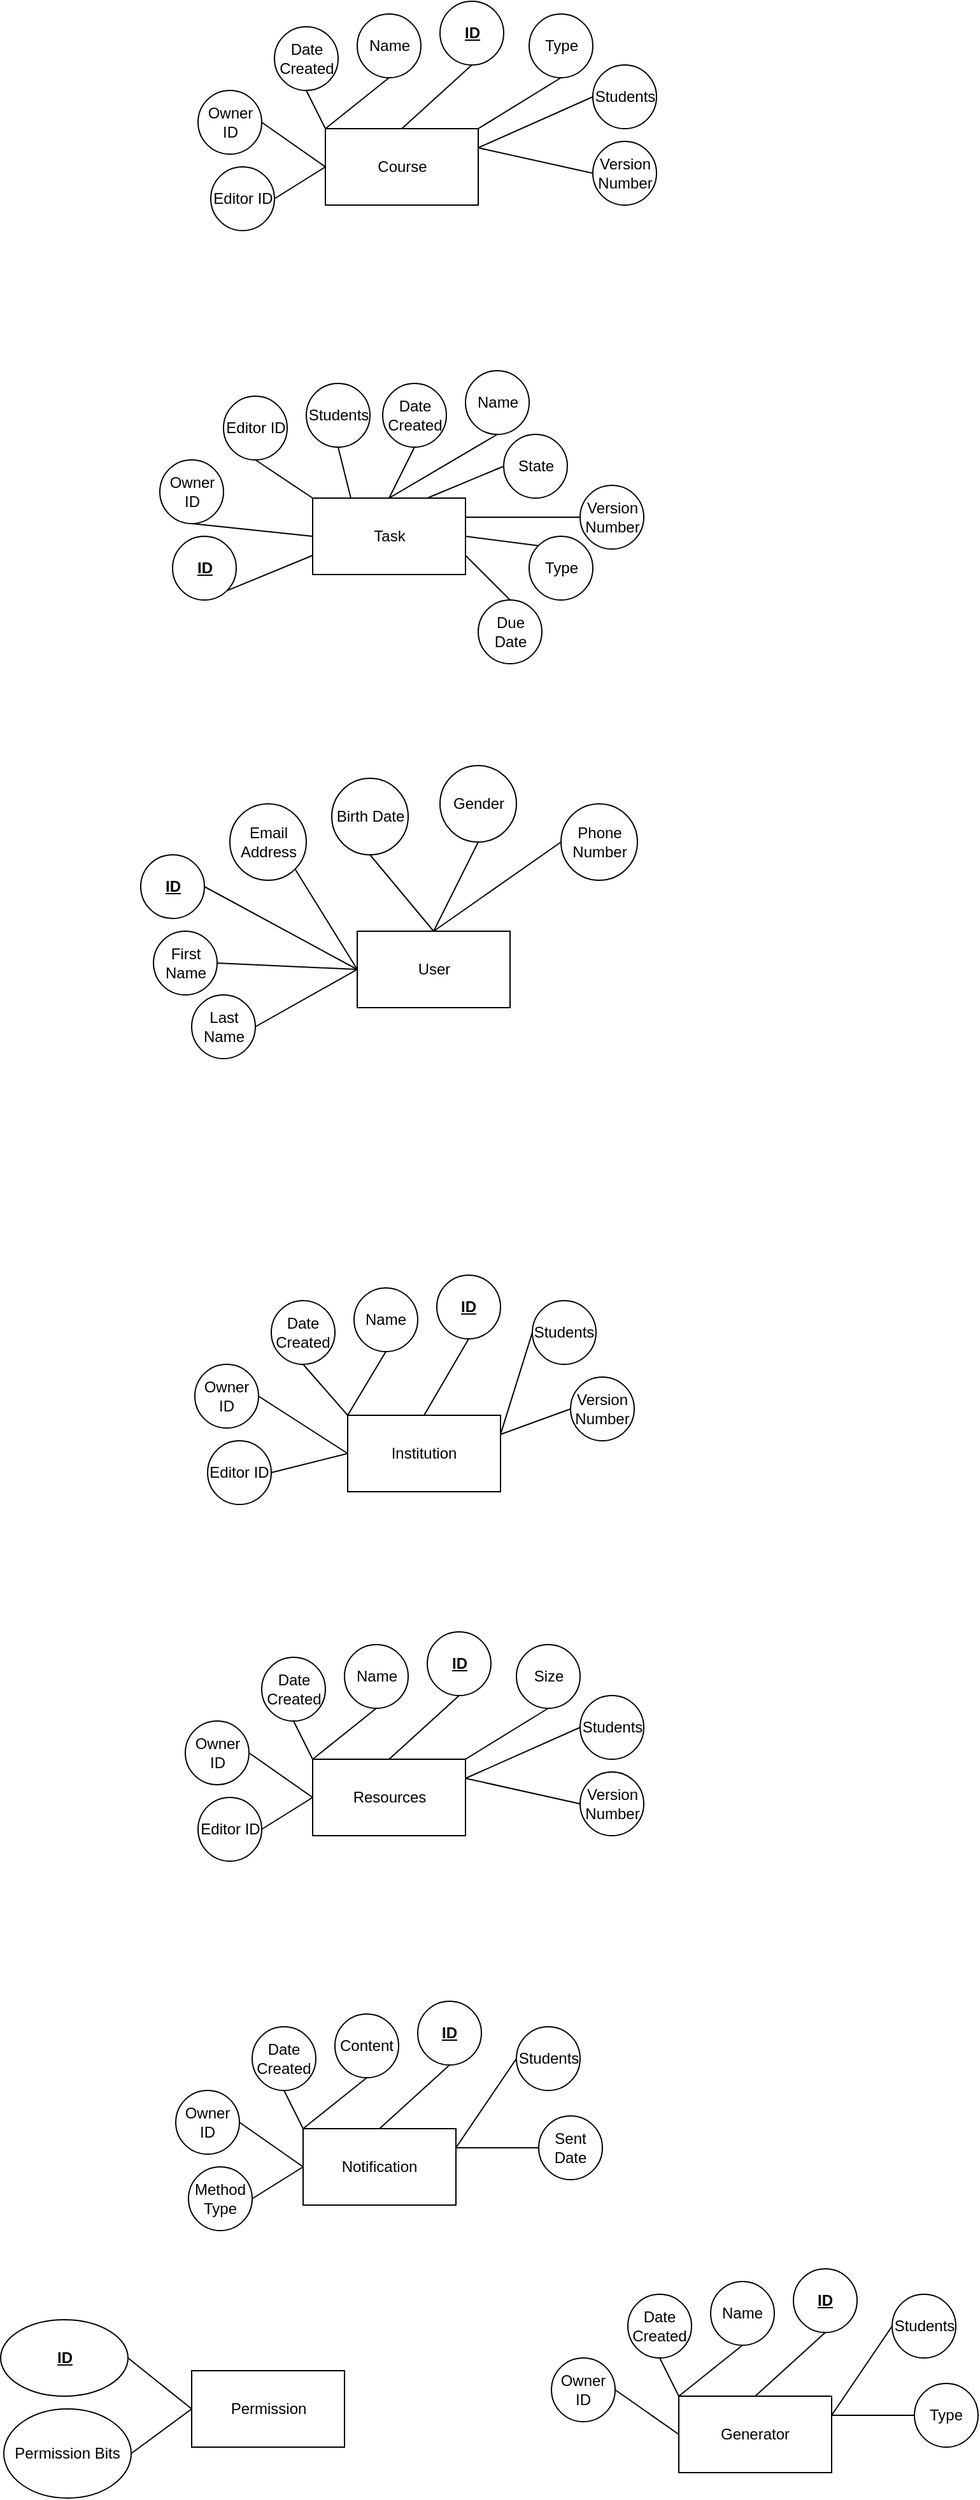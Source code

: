 <mxfile version="21.2.1" type="github">
  <diagram id="R2lEEEUBdFMjLlhIrx00" name="Page-1">
    <mxGraphModel dx="954" dy="1748" grid="1" gridSize="10" guides="1" tooltips="1" connect="1" arrows="1" fold="1" page="1" pageScale="1" pageWidth="850" pageHeight="1100" math="0" shadow="0" extFonts="Permanent Marker^https://fonts.googleapis.com/css?family=Permanent+Marker">
      <root>
        <mxCell id="0" />
        <mxCell id="1" parent="0" />
        <mxCell id="CtZSEA7i2D5SScJN1McE-1" value="User" style="rounded=0;whiteSpace=wrap;html=1;" parent="1" vertex="1">
          <mxGeometry x="327.5" y="-160" width="120" height="60" as="geometry" />
        </mxCell>
        <mxCell id="CtZSEA7i2D5SScJN1McE-2" value="Course" style="rounded=0;whiteSpace=wrap;html=1;" parent="1" vertex="1">
          <mxGeometry x="302.5" y="-790" width="120" height="60" as="geometry" />
        </mxCell>
        <mxCell id="CtZSEA7i2D5SScJN1McE-3" value="Task" style="rounded=0;whiteSpace=wrap;html=1;" parent="1" vertex="1">
          <mxGeometry x="292.5" y="-500" width="120" height="60" as="geometry" />
        </mxCell>
        <mxCell id="uw39ci3O_gwY2ypVidcm-2" value="&lt;b&gt;&lt;u&gt;ID&lt;/u&gt;&lt;/b&gt;" style="ellipse;whiteSpace=wrap;html=1;" parent="1" vertex="1">
          <mxGeometry x="157.5" y="-220" width="50" height="50" as="geometry" />
        </mxCell>
        <mxCell id="uw39ci3O_gwY2ypVidcm-3" value="First Name" style="ellipse;whiteSpace=wrap;html=1;" parent="1" vertex="1">
          <mxGeometry x="167.5" y="-160" width="50" height="50" as="geometry" />
        </mxCell>
        <mxCell id="uw39ci3O_gwY2ypVidcm-4" value="Last Name" style="ellipse;whiteSpace=wrap;html=1;" parent="1" vertex="1">
          <mxGeometry x="197.5" y="-110" width="50" height="50" as="geometry" />
        </mxCell>
        <mxCell id="uw39ci3O_gwY2ypVidcm-5" value="Email Address" style="ellipse;whiteSpace=wrap;html=1;" parent="1" vertex="1">
          <mxGeometry x="227.5" y="-260" width="60" height="60" as="geometry" />
        </mxCell>
        <mxCell id="uw39ci3O_gwY2ypVidcm-6" value="Phone Number" style="ellipse;whiteSpace=wrap;html=1;" parent="1" vertex="1">
          <mxGeometry x="487.5" y="-260" width="60" height="60" as="geometry" />
        </mxCell>
        <mxCell id="uw39ci3O_gwY2ypVidcm-7" value="Birth Date" style="ellipse;whiteSpace=wrap;html=1;" parent="1" vertex="1">
          <mxGeometry x="307.5" y="-280" width="60" height="60" as="geometry" />
        </mxCell>
        <mxCell id="uw39ci3O_gwY2ypVidcm-8" value="Gender" style="ellipse;whiteSpace=wrap;html=1;" parent="1" vertex="1">
          <mxGeometry x="392.5" y="-290" width="60" height="60" as="geometry" />
        </mxCell>
        <mxCell id="uw39ci3O_gwY2ypVidcm-10" value="" style="endArrow=none;html=1;rounded=0;entryX=0;entryY=0.5;entryDx=0;entryDy=0;exitX=1;exitY=1;exitDx=0;exitDy=0;" parent="1" source="uw39ci3O_gwY2ypVidcm-5" target="CtZSEA7i2D5SScJN1McE-1" edge="1">
          <mxGeometry width="50" height="50" relative="1" as="geometry">
            <mxPoint x="367.5" y="70" as="sourcePoint" />
            <mxPoint x="417.5" y="20" as="targetPoint" />
          </mxGeometry>
        </mxCell>
        <mxCell id="uw39ci3O_gwY2ypVidcm-12" value="" style="endArrow=none;html=1;rounded=0;entryX=0;entryY=0.5;entryDx=0;entryDy=0;exitX=1;exitY=0.5;exitDx=0;exitDy=0;" parent="1" source="uw39ci3O_gwY2ypVidcm-2" target="CtZSEA7i2D5SScJN1McE-1" edge="1">
          <mxGeometry width="50" height="50" relative="1" as="geometry">
            <mxPoint x="247.5" y="-140" as="sourcePoint" />
            <mxPoint x="337.5" y="-120" as="targetPoint" />
          </mxGeometry>
        </mxCell>
        <mxCell id="uw39ci3O_gwY2ypVidcm-13" value="" style="endArrow=none;html=1;rounded=0;exitX=1;exitY=0.5;exitDx=0;exitDy=0;entryX=0;entryY=0.5;entryDx=0;entryDy=0;" parent="1" source="uw39ci3O_gwY2ypVidcm-3" target="CtZSEA7i2D5SScJN1McE-1" edge="1">
          <mxGeometry width="50" height="50" relative="1" as="geometry">
            <mxPoint x="207.5" y="-100" as="sourcePoint" />
            <mxPoint x="307.5" y="-80" as="targetPoint" />
          </mxGeometry>
        </mxCell>
        <mxCell id="uw39ci3O_gwY2ypVidcm-14" value="" style="endArrow=none;html=1;rounded=0;exitX=1;exitY=0.5;exitDx=0;exitDy=0;entryX=0;entryY=0.5;entryDx=0;entryDy=0;" parent="1" source="uw39ci3O_gwY2ypVidcm-4" target="CtZSEA7i2D5SScJN1McE-1" edge="1">
          <mxGeometry width="50" height="50" relative="1" as="geometry">
            <mxPoint x="187.5" y="-145" as="sourcePoint" />
            <mxPoint x="297.5" y="-50" as="targetPoint" />
          </mxGeometry>
        </mxCell>
        <mxCell id="uw39ci3O_gwY2ypVidcm-15" value="" style="endArrow=none;html=1;rounded=0;entryX=0.5;entryY=0;entryDx=0;entryDy=0;exitX=0.5;exitY=1;exitDx=0;exitDy=0;" parent="1" source="uw39ci3O_gwY2ypVidcm-7" target="CtZSEA7i2D5SScJN1McE-1" edge="1">
          <mxGeometry width="50" height="50" relative="1" as="geometry">
            <mxPoint x="332.5" y="-70" as="sourcePoint" />
            <mxPoint x="452.5" y="-5" as="targetPoint" />
          </mxGeometry>
        </mxCell>
        <mxCell id="uw39ci3O_gwY2ypVidcm-16" value="" style="endArrow=none;html=1;rounded=0;entryX=0.5;entryY=0;entryDx=0;entryDy=0;exitX=0.5;exitY=1;exitDx=0;exitDy=0;" parent="1" source="uw39ci3O_gwY2ypVidcm-8" target="CtZSEA7i2D5SScJN1McE-1" edge="1">
          <mxGeometry width="50" height="50" relative="1" as="geometry">
            <mxPoint x="387.5" y="-190" as="sourcePoint" />
            <mxPoint x="397.5" y="-150" as="targetPoint" />
          </mxGeometry>
        </mxCell>
        <mxCell id="uw39ci3O_gwY2ypVidcm-17" value="" style="endArrow=none;html=1;rounded=0;entryX=0.5;entryY=0;entryDx=0;entryDy=0;exitX=0;exitY=0.5;exitDx=0;exitDy=0;" parent="1" source="uw39ci3O_gwY2ypVidcm-6" target="CtZSEA7i2D5SScJN1McE-1" edge="1">
          <mxGeometry width="50" height="50" relative="1" as="geometry">
            <mxPoint x="497.5" y="-175" as="sourcePoint" />
            <mxPoint x="397.5" y="-150" as="targetPoint" />
          </mxGeometry>
        </mxCell>
        <mxCell id="A39vKMBTd1vlr0lXiqjf-1" value="Name" style="ellipse;whiteSpace=wrap;html=1;" parent="1" vertex="1">
          <mxGeometry x="327.5" y="-880" width="50" height="50" as="geometry" />
        </mxCell>
        <mxCell id="A39vKMBTd1vlr0lXiqjf-2" value="Date Created" style="ellipse;whiteSpace=wrap;html=1;" parent="1" vertex="1">
          <mxGeometry x="262.5" y="-870" width="50" height="50" as="geometry" />
        </mxCell>
        <mxCell id="A39vKMBTd1vlr0lXiqjf-3" value="&lt;u&gt;&lt;b&gt;ID&lt;/b&gt;&lt;/u&gt;" style="ellipse;whiteSpace=wrap;html=1;" parent="1" vertex="1">
          <mxGeometry x="392.5" y="-890" width="50" height="50" as="geometry" />
        </mxCell>
        <mxCell id="A39vKMBTd1vlr0lXiqjf-4" value="Version Number" style="ellipse;whiteSpace=wrap;html=1;" parent="1" vertex="1">
          <mxGeometry x="512.5" y="-780" width="50" height="50" as="geometry" />
        </mxCell>
        <mxCell id="A39vKMBTd1vlr0lXiqjf-5" value="Owner ID" style="ellipse;whiteSpace=wrap;html=1;" parent="1" vertex="1">
          <mxGeometry x="202.5" y="-820" width="50" height="50" as="geometry" />
        </mxCell>
        <mxCell id="A39vKMBTd1vlr0lXiqjf-6" value="Editor ID" style="ellipse;whiteSpace=wrap;html=1;" parent="1" vertex="1">
          <mxGeometry x="212.5" y="-760" width="50" height="50" as="geometry" />
        </mxCell>
        <mxCell id="A39vKMBTd1vlr0lXiqjf-7" value="Type" style="ellipse;whiteSpace=wrap;html=1;" parent="1" vertex="1">
          <mxGeometry x="462.5" y="-880" width="50" height="50" as="geometry" />
        </mxCell>
        <mxCell id="A39vKMBTd1vlr0lXiqjf-8" value="Students" style="ellipse;whiteSpace=wrap;html=1;" parent="1" vertex="1">
          <mxGeometry x="512.5" y="-840" width="50" height="50" as="geometry" />
        </mxCell>
        <mxCell id="A39vKMBTd1vlr0lXiqjf-9" value="" style="endArrow=none;html=1;rounded=0;exitX=1;exitY=0.5;exitDx=0;exitDy=0;entryX=0;entryY=0.5;entryDx=0;entryDy=0;" parent="1" source="A39vKMBTd1vlr0lXiqjf-5" target="CtZSEA7i2D5SScJN1McE-2" edge="1">
          <mxGeometry width="50" height="50" relative="1" as="geometry">
            <mxPoint x="52.5" y="-730" as="sourcePoint" />
            <mxPoint x="162.5" y="-725" as="targetPoint" />
          </mxGeometry>
        </mxCell>
        <mxCell id="A39vKMBTd1vlr0lXiqjf-10" value="" style="endArrow=none;html=1;rounded=0;exitX=0.5;exitY=1;exitDx=0;exitDy=0;entryX=0;entryY=0;entryDx=0;entryDy=0;" parent="1" source="A39vKMBTd1vlr0lXiqjf-2" target="CtZSEA7i2D5SScJN1McE-2" edge="1">
          <mxGeometry width="50" height="50" relative="1" as="geometry">
            <mxPoint x="-87.5" y="-905" as="sourcePoint" />
            <mxPoint x="-7.5" y="-950" as="targetPoint" />
          </mxGeometry>
        </mxCell>
        <mxCell id="A39vKMBTd1vlr0lXiqjf-11" value="" style="endArrow=none;html=1;rounded=0;exitX=0.5;exitY=1;exitDx=0;exitDy=0;entryX=0;entryY=0;entryDx=0;entryDy=0;" parent="1" source="A39vKMBTd1vlr0lXiqjf-1" target="CtZSEA7i2D5SScJN1McE-2" edge="1">
          <mxGeometry width="50" height="50" relative="1" as="geometry">
            <mxPoint x="277.5" y="-810" as="sourcePoint" />
            <mxPoint x="312.5" y="-780" as="targetPoint" />
          </mxGeometry>
        </mxCell>
        <mxCell id="A39vKMBTd1vlr0lXiqjf-12" value="" style="endArrow=none;html=1;rounded=0;exitX=0.5;exitY=1;exitDx=0;exitDy=0;entryX=0.5;entryY=0;entryDx=0;entryDy=0;" parent="1" source="A39vKMBTd1vlr0lXiqjf-3" target="CtZSEA7i2D5SScJN1McE-2" edge="1">
          <mxGeometry width="50" height="50" relative="1" as="geometry">
            <mxPoint x="367.5" y="-820" as="sourcePoint" />
            <mxPoint x="312.5" y="-780" as="targetPoint" />
          </mxGeometry>
        </mxCell>
        <mxCell id="A39vKMBTd1vlr0lXiqjf-13" value="" style="endArrow=none;html=1;rounded=0;exitX=0.5;exitY=1;exitDx=0;exitDy=0;entryX=1;entryY=0;entryDx=0;entryDy=0;" parent="1" source="A39vKMBTd1vlr0lXiqjf-7" target="CtZSEA7i2D5SScJN1McE-2" edge="1">
          <mxGeometry width="50" height="50" relative="1" as="geometry">
            <mxPoint x="457.5" y="-820" as="sourcePoint" />
            <mxPoint x="372.5" y="-780" as="targetPoint" />
          </mxGeometry>
        </mxCell>
        <mxCell id="A39vKMBTd1vlr0lXiqjf-14" value="" style="endArrow=none;html=1;rounded=0;exitX=0;exitY=0.5;exitDx=0;exitDy=0;entryX=1;entryY=0.25;entryDx=0;entryDy=0;" parent="1" source="A39vKMBTd1vlr0lXiqjf-8" target="CtZSEA7i2D5SScJN1McE-2" edge="1">
          <mxGeometry width="50" height="50" relative="1" as="geometry">
            <mxPoint x="487.5" y="-820" as="sourcePoint" />
            <mxPoint x="432.5" y="-780" as="targetPoint" />
          </mxGeometry>
        </mxCell>
        <mxCell id="A39vKMBTd1vlr0lXiqjf-15" value="" style="endArrow=none;html=1;rounded=0;exitX=0;exitY=0.5;exitDx=0;exitDy=0;entryX=1;entryY=0.25;entryDx=0;entryDy=0;" parent="1" source="A39vKMBTd1vlr0lXiqjf-4" target="CtZSEA7i2D5SScJN1McE-2" edge="1">
          <mxGeometry width="50" height="50" relative="1" as="geometry">
            <mxPoint x="522.5" y="-805" as="sourcePoint" />
            <mxPoint x="432.5" y="-765" as="targetPoint" />
          </mxGeometry>
        </mxCell>
        <mxCell id="A39vKMBTd1vlr0lXiqjf-16" value="" style="endArrow=none;html=1;rounded=0;exitX=0;exitY=0.5;exitDx=0;exitDy=0;entryX=1;entryY=0.5;entryDx=0;entryDy=0;" parent="1" source="CtZSEA7i2D5SScJN1McE-2" target="A39vKMBTd1vlr0lXiqjf-6" edge="1">
          <mxGeometry width="50" height="50" relative="1" as="geometry">
            <mxPoint x="522.5" y="-745" as="sourcePoint" />
            <mxPoint x="432.5" y="-765" as="targetPoint" />
          </mxGeometry>
        </mxCell>
        <mxCell id="Amn-k6kEI2SlUnUKtU05-3" value="&lt;b&gt;&lt;u&gt;ID&lt;/u&gt;&lt;/b&gt;" style="ellipse;whiteSpace=wrap;html=1;" parent="1" vertex="1">
          <mxGeometry x="182.5" y="-470" width="50" height="50" as="geometry" />
        </mxCell>
        <mxCell id="Amn-k6kEI2SlUnUKtU05-4" value="Owner ID" style="ellipse;whiteSpace=wrap;html=1;" parent="1" vertex="1">
          <mxGeometry x="172.5" y="-530" width="50" height="50" as="geometry" />
        </mxCell>
        <mxCell id="Amn-k6kEI2SlUnUKtU05-5" value="Editor ID" style="ellipse;whiteSpace=wrap;html=1;" parent="1" vertex="1">
          <mxGeometry x="222.5" y="-580" width="50" height="50" as="geometry" />
        </mxCell>
        <mxCell id="Amn-k6kEI2SlUnUKtU05-6" value="" style="endArrow=none;html=1;rounded=0;exitX=0.5;exitY=1;exitDx=0;exitDy=0;entryX=0;entryY=0.5;entryDx=0;entryDy=0;" parent="1" source="Amn-k6kEI2SlUnUKtU05-4" target="CtZSEA7i2D5SScJN1McE-3" edge="1">
          <mxGeometry width="50" height="50" relative="1" as="geometry">
            <mxPoint x="102.5" y="-610" as="sourcePoint" />
            <mxPoint x="212.5" y="-605" as="targetPoint" />
          </mxGeometry>
        </mxCell>
        <mxCell id="Amn-k6kEI2SlUnUKtU05-7" value="" style="endArrow=none;html=1;rounded=0;exitX=1;exitY=1;exitDx=0;exitDy=0;entryX=0;entryY=0.75;entryDx=0;entryDy=0;" parent="1" source="Amn-k6kEI2SlUnUKtU05-3" target="CtZSEA7i2D5SScJN1McE-3" edge="1">
          <mxGeometry width="50" height="50" relative="1" as="geometry">
            <mxPoint x="277.5" y="-540" as="sourcePoint" />
            <mxPoint x="302.5" y="-490" as="targetPoint" />
          </mxGeometry>
        </mxCell>
        <mxCell id="Amn-k6kEI2SlUnUKtU05-8" value="" style="endArrow=none;html=1;rounded=0;exitX=0.5;exitY=1;exitDx=0;exitDy=0;entryX=0;entryY=0;entryDx=0;entryDy=0;" parent="1" source="Amn-k6kEI2SlUnUKtU05-5" target="CtZSEA7i2D5SScJN1McE-3" edge="1">
          <mxGeometry width="50" height="50" relative="1" as="geometry">
            <mxPoint x="277.5" y="-540" as="sourcePoint" />
            <mxPoint x="302.5" y="-490" as="targetPoint" />
          </mxGeometry>
        </mxCell>
        <mxCell id="Amn-k6kEI2SlUnUKtU05-9" value="Students" style="ellipse;whiteSpace=wrap;html=1;" parent="1" vertex="1">
          <mxGeometry x="287.5" y="-590" width="50" height="50" as="geometry" />
        </mxCell>
        <mxCell id="Amn-k6kEI2SlUnUKtU05-10" value="Name" style="ellipse;whiteSpace=wrap;html=1;" parent="1" vertex="1">
          <mxGeometry x="412.5" y="-600" width="50" height="50" as="geometry" />
        </mxCell>
        <mxCell id="Amn-k6kEI2SlUnUKtU05-11" value="Date Created" style="ellipse;whiteSpace=wrap;html=1;" parent="1" vertex="1">
          <mxGeometry x="347.5" y="-590" width="50" height="50" as="geometry" />
        </mxCell>
        <mxCell id="Amn-k6kEI2SlUnUKtU05-12" value="Type" style="ellipse;whiteSpace=wrap;html=1;" parent="1" vertex="1">
          <mxGeometry x="462.5" y="-470" width="50" height="50" as="geometry" />
        </mxCell>
        <mxCell id="Amn-k6kEI2SlUnUKtU05-13" value="Version Number" style="ellipse;whiteSpace=wrap;html=1;" parent="1" vertex="1">
          <mxGeometry x="502.5" y="-510" width="50" height="50" as="geometry" />
        </mxCell>
        <mxCell id="Amn-k6kEI2SlUnUKtU05-14" value="Due Date" style="ellipse;whiteSpace=wrap;html=1;" parent="1" vertex="1">
          <mxGeometry x="422.5" y="-420" width="50" height="50" as="geometry" />
        </mxCell>
        <mxCell id="Amn-k6kEI2SlUnUKtU05-15" value="State" style="ellipse;whiteSpace=wrap;html=1;" parent="1" vertex="1">
          <mxGeometry x="442.5" y="-550" width="50" height="50" as="geometry" />
        </mxCell>
        <mxCell id="Amn-k6kEI2SlUnUKtU05-16" value="" style="endArrow=none;html=1;rounded=0;exitX=0.5;exitY=1;exitDx=0;exitDy=0;entryX=0.25;entryY=0;entryDx=0;entryDy=0;" parent="1" source="Amn-k6kEI2SlUnUKtU05-9" target="CtZSEA7i2D5SScJN1McE-3" edge="1">
          <mxGeometry width="50" height="50" relative="1" as="geometry">
            <mxPoint x="247.5" y="-530" as="sourcePoint" />
            <mxPoint x="302.5" y="-490" as="targetPoint" />
          </mxGeometry>
        </mxCell>
        <mxCell id="Amn-k6kEI2SlUnUKtU05-17" value="" style="endArrow=none;html=1;rounded=0;exitX=0.5;exitY=1;exitDx=0;exitDy=0;entryX=0.5;entryY=0;entryDx=0;entryDy=0;" parent="1" source="Amn-k6kEI2SlUnUKtU05-11" target="CtZSEA7i2D5SScJN1McE-3" edge="1">
          <mxGeometry width="50" height="50" relative="1" as="geometry">
            <mxPoint x="327.5" y="-550" as="sourcePoint" />
            <mxPoint x="332.5" y="-490" as="targetPoint" />
          </mxGeometry>
        </mxCell>
        <mxCell id="Amn-k6kEI2SlUnUKtU05-18" value="" style="endArrow=none;html=1;rounded=0;exitX=0.5;exitY=1;exitDx=0;exitDy=0;entryX=0.5;entryY=0;entryDx=0;entryDy=0;" parent="1" source="Amn-k6kEI2SlUnUKtU05-10" target="CtZSEA7i2D5SScJN1McE-3" edge="1">
          <mxGeometry width="50" height="50" relative="1" as="geometry">
            <mxPoint x="382.5" y="-530" as="sourcePoint" />
            <mxPoint x="362.5" y="-490" as="targetPoint" />
          </mxGeometry>
        </mxCell>
        <mxCell id="Amn-k6kEI2SlUnUKtU05-19" value="" style="endArrow=none;html=1;rounded=0;exitX=0;exitY=0.5;exitDx=0;exitDy=0;entryX=0.75;entryY=0;entryDx=0;entryDy=0;" parent="1" source="Amn-k6kEI2SlUnUKtU05-15" target="CtZSEA7i2D5SScJN1McE-3" edge="1">
          <mxGeometry width="50" height="50" relative="1" as="geometry">
            <mxPoint x="447.5" y="-530" as="sourcePoint" />
            <mxPoint x="362.5" y="-490" as="targetPoint" />
          </mxGeometry>
        </mxCell>
        <mxCell id="Amn-k6kEI2SlUnUKtU05-20" value="" style="endArrow=none;html=1;rounded=0;exitX=0;exitY=0.5;exitDx=0;exitDy=0;entryX=1;entryY=0.25;entryDx=0;entryDy=0;" parent="1" source="Amn-k6kEI2SlUnUKtU05-13" target="CtZSEA7i2D5SScJN1McE-3" edge="1">
          <mxGeometry width="50" height="50" relative="1" as="geometry">
            <mxPoint x="482.5" y="-525" as="sourcePoint" />
            <mxPoint x="392.5" y="-490" as="targetPoint" />
          </mxGeometry>
        </mxCell>
        <mxCell id="Amn-k6kEI2SlUnUKtU05-21" value="" style="endArrow=none;html=1;rounded=0;exitX=0;exitY=0;exitDx=0;exitDy=0;entryX=1;entryY=0.5;entryDx=0;entryDy=0;" parent="1" source="Amn-k6kEI2SlUnUKtU05-12" target="CtZSEA7i2D5SScJN1McE-3" edge="1">
          <mxGeometry width="50" height="50" relative="1" as="geometry">
            <mxPoint x="512.5" y="-465" as="sourcePoint" />
            <mxPoint x="422.5" y="-475" as="targetPoint" />
          </mxGeometry>
        </mxCell>
        <mxCell id="Amn-k6kEI2SlUnUKtU05-22" value="" style="endArrow=none;html=1;rounded=0;exitX=0.5;exitY=0;exitDx=0;exitDy=0;entryX=1;entryY=0.75;entryDx=0;entryDy=0;" parent="1" source="Amn-k6kEI2SlUnUKtU05-14" target="CtZSEA7i2D5SScJN1McE-3" edge="1">
          <mxGeometry width="50" height="50" relative="1" as="geometry">
            <mxPoint x="459.5" y="-443" as="sourcePoint" />
            <mxPoint x="422.5" y="-460" as="targetPoint" />
          </mxGeometry>
        </mxCell>
        <mxCell id="Amn-k6kEI2SlUnUKtU05-25" value="Institution" style="rounded=0;whiteSpace=wrap;html=1;" parent="1" vertex="1">
          <mxGeometry x="320" y="220" width="120" height="60" as="geometry" />
        </mxCell>
        <mxCell id="Amn-k6kEI2SlUnUKtU05-26" value="Name" style="ellipse;whiteSpace=wrap;html=1;" parent="1" vertex="1">
          <mxGeometry x="325" y="120" width="50" height="50" as="geometry" />
        </mxCell>
        <mxCell id="Amn-k6kEI2SlUnUKtU05-27" value="Date Created" style="ellipse;whiteSpace=wrap;html=1;" parent="1" vertex="1">
          <mxGeometry x="260" y="130" width="50" height="50" as="geometry" />
        </mxCell>
        <mxCell id="Amn-k6kEI2SlUnUKtU05-28" value="&lt;u&gt;&lt;b&gt;ID&lt;/b&gt;&lt;/u&gt;" style="ellipse;whiteSpace=wrap;html=1;" parent="1" vertex="1">
          <mxGeometry x="390" y="110" width="50" height="50" as="geometry" />
        </mxCell>
        <mxCell id="Amn-k6kEI2SlUnUKtU05-29" value="Version Number" style="ellipse;whiteSpace=wrap;html=1;" parent="1" vertex="1">
          <mxGeometry x="495" y="190" width="50" height="50" as="geometry" />
        </mxCell>
        <mxCell id="Amn-k6kEI2SlUnUKtU05-30" value="Owner ID" style="ellipse;whiteSpace=wrap;html=1;" parent="1" vertex="1">
          <mxGeometry x="200" y="180" width="50" height="50" as="geometry" />
        </mxCell>
        <mxCell id="Amn-k6kEI2SlUnUKtU05-31" value="Editor ID" style="ellipse;whiteSpace=wrap;html=1;" parent="1" vertex="1">
          <mxGeometry x="210" y="240" width="50" height="50" as="geometry" />
        </mxCell>
        <mxCell id="Amn-k6kEI2SlUnUKtU05-33" value="Students" style="ellipse;whiteSpace=wrap;html=1;" parent="1" vertex="1">
          <mxGeometry x="465" y="130" width="50" height="50" as="geometry" />
        </mxCell>
        <mxCell id="Amn-k6kEI2SlUnUKtU05-34" value="" style="endArrow=none;html=1;rounded=0;exitX=1;exitY=0.5;exitDx=0;exitDy=0;entryX=0;entryY=0.5;entryDx=0;entryDy=0;" parent="1" source="Amn-k6kEI2SlUnUKtU05-30" target="Amn-k6kEI2SlUnUKtU05-25" edge="1">
          <mxGeometry width="50" height="50" relative="1" as="geometry">
            <mxPoint x="50" y="270" as="sourcePoint" />
            <mxPoint x="160" y="275" as="targetPoint" />
          </mxGeometry>
        </mxCell>
        <mxCell id="Amn-k6kEI2SlUnUKtU05-35" value="" style="endArrow=none;html=1;rounded=0;exitX=0.5;exitY=1;exitDx=0;exitDy=0;entryX=0;entryY=0;entryDx=0;entryDy=0;" parent="1" source="Amn-k6kEI2SlUnUKtU05-27" target="Amn-k6kEI2SlUnUKtU05-25" edge="1">
          <mxGeometry width="50" height="50" relative="1" as="geometry">
            <mxPoint x="-90" y="95" as="sourcePoint" />
            <mxPoint x="-10" y="50" as="targetPoint" />
          </mxGeometry>
        </mxCell>
        <mxCell id="Amn-k6kEI2SlUnUKtU05-36" value="" style="endArrow=none;html=1;rounded=0;exitX=0.5;exitY=1;exitDx=0;exitDy=0;entryX=0;entryY=0;entryDx=0;entryDy=0;" parent="1" source="Amn-k6kEI2SlUnUKtU05-26" target="Amn-k6kEI2SlUnUKtU05-25" edge="1">
          <mxGeometry width="50" height="50" relative="1" as="geometry">
            <mxPoint x="275" y="190" as="sourcePoint" />
            <mxPoint x="310" y="220" as="targetPoint" />
          </mxGeometry>
        </mxCell>
        <mxCell id="Amn-k6kEI2SlUnUKtU05-37" value="" style="endArrow=none;html=1;rounded=0;exitX=0.5;exitY=1;exitDx=0;exitDy=0;entryX=0.5;entryY=0;entryDx=0;entryDy=0;" parent="1" source="Amn-k6kEI2SlUnUKtU05-28" target="Amn-k6kEI2SlUnUKtU05-25" edge="1">
          <mxGeometry width="50" height="50" relative="1" as="geometry">
            <mxPoint x="365" y="180" as="sourcePoint" />
            <mxPoint x="310" y="220" as="targetPoint" />
          </mxGeometry>
        </mxCell>
        <mxCell id="Amn-k6kEI2SlUnUKtU05-39" value="" style="endArrow=none;html=1;rounded=0;exitX=0;exitY=0.5;exitDx=0;exitDy=0;entryX=1;entryY=0.25;entryDx=0;entryDy=0;" parent="1" source="Amn-k6kEI2SlUnUKtU05-33" target="Amn-k6kEI2SlUnUKtU05-25" edge="1">
          <mxGeometry width="50" height="50" relative="1" as="geometry">
            <mxPoint x="485" y="180" as="sourcePoint" />
            <mxPoint x="430" y="220" as="targetPoint" />
          </mxGeometry>
        </mxCell>
        <mxCell id="Amn-k6kEI2SlUnUKtU05-40" value="" style="endArrow=none;html=1;rounded=0;exitX=0;exitY=0.5;exitDx=0;exitDy=0;entryX=1;entryY=0.25;entryDx=0;entryDy=0;" parent="1" source="Amn-k6kEI2SlUnUKtU05-29" target="Amn-k6kEI2SlUnUKtU05-25" edge="1">
          <mxGeometry width="50" height="50" relative="1" as="geometry">
            <mxPoint x="520" y="195" as="sourcePoint" />
            <mxPoint x="430" y="235" as="targetPoint" />
          </mxGeometry>
        </mxCell>
        <mxCell id="Amn-k6kEI2SlUnUKtU05-41" value="" style="endArrow=none;html=1;rounded=0;exitX=0;exitY=0.5;exitDx=0;exitDy=0;entryX=1;entryY=0.5;entryDx=0;entryDy=0;" parent="1" source="Amn-k6kEI2SlUnUKtU05-25" target="Amn-k6kEI2SlUnUKtU05-31" edge="1">
          <mxGeometry width="50" height="50" relative="1" as="geometry">
            <mxPoint x="520" y="255" as="sourcePoint" />
            <mxPoint x="430" y="235" as="targetPoint" />
          </mxGeometry>
        </mxCell>
        <mxCell id="Amn-k6kEI2SlUnUKtU05-57" value="Resources" style="rounded=0;whiteSpace=wrap;html=1;" parent="1" vertex="1">
          <mxGeometry x="292.5" y="490" width="120" height="60" as="geometry" />
        </mxCell>
        <mxCell id="Amn-k6kEI2SlUnUKtU05-58" value="Name" style="ellipse;whiteSpace=wrap;html=1;" parent="1" vertex="1">
          <mxGeometry x="317.5" y="400" width="50" height="50" as="geometry" />
        </mxCell>
        <mxCell id="Amn-k6kEI2SlUnUKtU05-59" value="Date Created" style="ellipse;whiteSpace=wrap;html=1;" parent="1" vertex="1">
          <mxGeometry x="252.5" y="410" width="50" height="50" as="geometry" />
        </mxCell>
        <mxCell id="Amn-k6kEI2SlUnUKtU05-60" value="&lt;b&gt;&lt;u&gt;ID&lt;/u&gt;&lt;/b&gt;" style="ellipse;whiteSpace=wrap;html=1;" parent="1" vertex="1">
          <mxGeometry x="382.5" y="390" width="50" height="50" as="geometry" />
        </mxCell>
        <mxCell id="Amn-k6kEI2SlUnUKtU05-61" value="Version Number" style="ellipse;whiteSpace=wrap;html=1;" parent="1" vertex="1">
          <mxGeometry x="502.5" y="500" width="50" height="50" as="geometry" />
        </mxCell>
        <mxCell id="Amn-k6kEI2SlUnUKtU05-62" value="Owner ID" style="ellipse;whiteSpace=wrap;html=1;" parent="1" vertex="1">
          <mxGeometry x="192.5" y="460" width="50" height="50" as="geometry" />
        </mxCell>
        <mxCell id="Amn-k6kEI2SlUnUKtU05-63" value="Editor ID" style="ellipse;whiteSpace=wrap;html=1;" parent="1" vertex="1">
          <mxGeometry x="202.5" y="520" width="50" height="50" as="geometry" />
        </mxCell>
        <mxCell id="Amn-k6kEI2SlUnUKtU05-64" value="Size" style="ellipse;whiteSpace=wrap;html=1;" parent="1" vertex="1">
          <mxGeometry x="452.5" y="400" width="50" height="50" as="geometry" />
        </mxCell>
        <mxCell id="Amn-k6kEI2SlUnUKtU05-65" value="Students" style="ellipse;whiteSpace=wrap;html=1;" parent="1" vertex="1">
          <mxGeometry x="502.5" y="440" width="50" height="50" as="geometry" />
        </mxCell>
        <mxCell id="Amn-k6kEI2SlUnUKtU05-66" value="" style="endArrow=none;html=1;rounded=0;exitX=1;exitY=0.5;exitDx=0;exitDy=0;entryX=0;entryY=0.5;entryDx=0;entryDy=0;" parent="1" source="Amn-k6kEI2SlUnUKtU05-62" target="Amn-k6kEI2SlUnUKtU05-57" edge="1">
          <mxGeometry width="50" height="50" relative="1" as="geometry">
            <mxPoint x="42.5" y="550" as="sourcePoint" />
            <mxPoint x="152.5" y="555" as="targetPoint" />
          </mxGeometry>
        </mxCell>
        <mxCell id="Amn-k6kEI2SlUnUKtU05-67" value="" style="endArrow=none;html=1;rounded=0;exitX=0.5;exitY=1;exitDx=0;exitDy=0;entryX=0;entryY=0;entryDx=0;entryDy=0;" parent="1" source="Amn-k6kEI2SlUnUKtU05-59" target="Amn-k6kEI2SlUnUKtU05-57" edge="1">
          <mxGeometry width="50" height="50" relative="1" as="geometry">
            <mxPoint x="-97.5" y="375" as="sourcePoint" />
            <mxPoint x="-17.5" y="330" as="targetPoint" />
          </mxGeometry>
        </mxCell>
        <mxCell id="Amn-k6kEI2SlUnUKtU05-68" value="" style="endArrow=none;html=1;rounded=0;exitX=0.5;exitY=1;exitDx=0;exitDy=0;entryX=0;entryY=0;entryDx=0;entryDy=0;" parent="1" source="Amn-k6kEI2SlUnUKtU05-58" target="Amn-k6kEI2SlUnUKtU05-57" edge="1">
          <mxGeometry width="50" height="50" relative="1" as="geometry">
            <mxPoint x="267.5" y="470" as="sourcePoint" />
            <mxPoint x="302.5" y="500" as="targetPoint" />
          </mxGeometry>
        </mxCell>
        <mxCell id="Amn-k6kEI2SlUnUKtU05-69" value="" style="endArrow=none;html=1;rounded=0;exitX=0.5;exitY=1;exitDx=0;exitDy=0;entryX=0.5;entryY=0;entryDx=0;entryDy=0;" parent="1" source="Amn-k6kEI2SlUnUKtU05-60" target="Amn-k6kEI2SlUnUKtU05-57" edge="1">
          <mxGeometry width="50" height="50" relative="1" as="geometry">
            <mxPoint x="357.5" y="460" as="sourcePoint" />
            <mxPoint x="302.5" y="500" as="targetPoint" />
          </mxGeometry>
        </mxCell>
        <mxCell id="Amn-k6kEI2SlUnUKtU05-70" value="" style="endArrow=none;html=1;rounded=0;exitX=0.5;exitY=1;exitDx=0;exitDy=0;entryX=1;entryY=0;entryDx=0;entryDy=0;" parent="1" source="Amn-k6kEI2SlUnUKtU05-64" target="Amn-k6kEI2SlUnUKtU05-57" edge="1">
          <mxGeometry width="50" height="50" relative="1" as="geometry">
            <mxPoint x="447.5" y="460" as="sourcePoint" />
            <mxPoint x="362.5" y="500" as="targetPoint" />
          </mxGeometry>
        </mxCell>
        <mxCell id="Amn-k6kEI2SlUnUKtU05-71" value="" style="endArrow=none;html=1;rounded=0;exitX=0;exitY=0.5;exitDx=0;exitDy=0;entryX=1;entryY=0.25;entryDx=0;entryDy=0;" parent="1" source="Amn-k6kEI2SlUnUKtU05-65" target="Amn-k6kEI2SlUnUKtU05-57" edge="1">
          <mxGeometry width="50" height="50" relative="1" as="geometry">
            <mxPoint x="477.5" y="460" as="sourcePoint" />
            <mxPoint x="422.5" y="500" as="targetPoint" />
          </mxGeometry>
        </mxCell>
        <mxCell id="Amn-k6kEI2SlUnUKtU05-72" value="" style="endArrow=none;html=1;rounded=0;exitX=0;exitY=0.5;exitDx=0;exitDy=0;entryX=1;entryY=0.25;entryDx=0;entryDy=0;" parent="1" source="Amn-k6kEI2SlUnUKtU05-61" target="Amn-k6kEI2SlUnUKtU05-57" edge="1">
          <mxGeometry width="50" height="50" relative="1" as="geometry">
            <mxPoint x="512.5" y="475" as="sourcePoint" />
            <mxPoint x="422.5" y="515" as="targetPoint" />
          </mxGeometry>
        </mxCell>
        <mxCell id="Amn-k6kEI2SlUnUKtU05-73" value="" style="endArrow=none;html=1;rounded=0;exitX=0;exitY=0.5;exitDx=0;exitDy=0;entryX=1;entryY=0.5;entryDx=0;entryDy=0;" parent="1" source="Amn-k6kEI2SlUnUKtU05-57" target="Amn-k6kEI2SlUnUKtU05-63" edge="1">
          <mxGeometry width="50" height="50" relative="1" as="geometry">
            <mxPoint x="512.5" y="535" as="sourcePoint" />
            <mxPoint x="422.5" y="515" as="targetPoint" />
          </mxGeometry>
        </mxCell>
        <mxCell id="Amn-k6kEI2SlUnUKtU05-75" value="Notification" style="rounded=0;whiteSpace=wrap;html=1;" parent="1" vertex="1">
          <mxGeometry x="285" y="780" width="120" height="60" as="geometry" />
        </mxCell>
        <mxCell id="Amn-k6kEI2SlUnUKtU05-76" value="Content" style="ellipse;whiteSpace=wrap;html=1;" parent="1" vertex="1">
          <mxGeometry x="310" y="690" width="50" height="50" as="geometry" />
        </mxCell>
        <mxCell id="Amn-k6kEI2SlUnUKtU05-77" value="Date Created" style="ellipse;whiteSpace=wrap;html=1;" parent="1" vertex="1">
          <mxGeometry x="245" y="700" width="50" height="50" as="geometry" />
        </mxCell>
        <mxCell id="Amn-k6kEI2SlUnUKtU05-78" value="&lt;b&gt;&lt;u&gt;ID&lt;/u&gt;&lt;/b&gt;" style="ellipse;whiteSpace=wrap;html=1;" parent="1" vertex="1">
          <mxGeometry x="375" y="680" width="50" height="50" as="geometry" />
        </mxCell>
        <mxCell id="Amn-k6kEI2SlUnUKtU05-79" value="Sent Date" style="ellipse;whiteSpace=wrap;html=1;" parent="1" vertex="1">
          <mxGeometry x="470" y="770" width="50" height="50" as="geometry" />
        </mxCell>
        <mxCell id="Amn-k6kEI2SlUnUKtU05-80" value="Owner ID" style="ellipse;whiteSpace=wrap;html=1;" parent="1" vertex="1">
          <mxGeometry x="185" y="750" width="50" height="50" as="geometry" />
        </mxCell>
        <mxCell id="Amn-k6kEI2SlUnUKtU05-81" value="Method Type" style="ellipse;whiteSpace=wrap;html=1;" parent="1" vertex="1">
          <mxGeometry x="195" y="810" width="50" height="50" as="geometry" />
        </mxCell>
        <mxCell id="Amn-k6kEI2SlUnUKtU05-83" value="Students" style="ellipse;whiteSpace=wrap;html=1;" parent="1" vertex="1">
          <mxGeometry x="452.5" y="700" width="50" height="50" as="geometry" />
        </mxCell>
        <mxCell id="Amn-k6kEI2SlUnUKtU05-84" value="" style="endArrow=none;html=1;rounded=0;exitX=1;exitY=0.5;exitDx=0;exitDy=0;entryX=0;entryY=0.5;entryDx=0;entryDy=0;" parent="1" source="Amn-k6kEI2SlUnUKtU05-80" target="Amn-k6kEI2SlUnUKtU05-75" edge="1">
          <mxGeometry width="50" height="50" relative="1" as="geometry">
            <mxPoint x="35" y="840" as="sourcePoint" />
            <mxPoint x="145" y="845" as="targetPoint" />
          </mxGeometry>
        </mxCell>
        <mxCell id="Amn-k6kEI2SlUnUKtU05-85" value="" style="endArrow=none;html=1;rounded=0;exitX=0.5;exitY=1;exitDx=0;exitDy=0;entryX=0;entryY=0;entryDx=0;entryDy=0;" parent="1" source="Amn-k6kEI2SlUnUKtU05-77" target="Amn-k6kEI2SlUnUKtU05-75" edge="1">
          <mxGeometry width="50" height="50" relative="1" as="geometry">
            <mxPoint x="-105" y="665" as="sourcePoint" />
            <mxPoint x="-25" y="620" as="targetPoint" />
          </mxGeometry>
        </mxCell>
        <mxCell id="Amn-k6kEI2SlUnUKtU05-86" value="" style="endArrow=none;html=1;rounded=0;exitX=0.5;exitY=1;exitDx=0;exitDy=0;entryX=0;entryY=0;entryDx=0;entryDy=0;" parent="1" source="Amn-k6kEI2SlUnUKtU05-76" target="Amn-k6kEI2SlUnUKtU05-75" edge="1">
          <mxGeometry width="50" height="50" relative="1" as="geometry">
            <mxPoint x="260" y="760" as="sourcePoint" />
            <mxPoint x="295" y="790" as="targetPoint" />
          </mxGeometry>
        </mxCell>
        <mxCell id="Amn-k6kEI2SlUnUKtU05-87" value="" style="endArrow=none;html=1;rounded=0;exitX=0.5;exitY=1;exitDx=0;exitDy=0;entryX=0.5;entryY=0;entryDx=0;entryDy=0;" parent="1" source="Amn-k6kEI2SlUnUKtU05-78" target="Amn-k6kEI2SlUnUKtU05-75" edge="1">
          <mxGeometry width="50" height="50" relative="1" as="geometry">
            <mxPoint x="350" y="750" as="sourcePoint" />
            <mxPoint x="295" y="790" as="targetPoint" />
          </mxGeometry>
        </mxCell>
        <mxCell id="Amn-k6kEI2SlUnUKtU05-89" value="" style="endArrow=none;html=1;rounded=0;exitX=0;exitY=0.5;exitDx=0;exitDy=0;entryX=1;entryY=0.25;entryDx=0;entryDy=0;" parent="1" source="Amn-k6kEI2SlUnUKtU05-83" target="Amn-k6kEI2SlUnUKtU05-75" edge="1">
          <mxGeometry width="50" height="50" relative="1" as="geometry">
            <mxPoint x="470" y="750" as="sourcePoint" />
            <mxPoint x="415" y="790" as="targetPoint" />
          </mxGeometry>
        </mxCell>
        <mxCell id="Amn-k6kEI2SlUnUKtU05-90" value="" style="endArrow=none;html=1;rounded=0;exitX=0;exitY=0.5;exitDx=0;exitDy=0;entryX=1;entryY=0.25;entryDx=0;entryDy=0;" parent="1" source="Amn-k6kEI2SlUnUKtU05-79" target="Amn-k6kEI2SlUnUKtU05-75" edge="1">
          <mxGeometry width="50" height="50" relative="1" as="geometry">
            <mxPoint x="505" y="765" as="sourcePoint" />
            <mxPoint x="415" y="805" as="targetPoint" />
          </mxGeometry>
        </mxCell>
        <mxCell id="Amn-k6kEI2SlUnUKtU05-91" value="" style="endArrow=none;html=1;rounded=0;exitX=0;exitY=0.5;exitDx=0;exitDy=0;entryX=1;entryY=0.5;entryDx=0;entryDy=0;" parent="1" source="Amn-k6kEI2SlUnUKtU05-75" target="Amn-k6kEI2SlUnUKtU05-81" edge="1">
          <mxGeometry width="50" height="50" relative="1" as="geometry">
            <mxPoint x="505" y="825" as="sourcePoint" />
            <mxPoint x="415" y="805" as="targetPoint" />
          </mxGeometry>
        </mxCell>
        <mxCell id="Amn-k6kEI2SlUnUKtU05-107" value="Permission" style="rounded=0;whiteSpace=wrap;html=1;" parent="1" vertex="1">
          <mxGeometry x="197.5" y="970" width="120" height="60" as="geometry" />
        </mxCell>
        <mxCell id="Amn-k6kEI2SlUnUKtU05-108" value="&lt;b&gt;&lt;u&gt;ID&lt;/u&gt;&lt;/b&gt;" style="ellipse;whiteSpace=wrap;html=1;" parent="1" vertex="1">
          <mxGeometry x="47.5" y="930" width="100" height="60" as="geometry" />
        </mxCell>
        <mxCell id="Amn-k6kEI2SlUnUKtU05-109" value="Permission Bits" style="ellipse;whiteSpace=wrap;html=1;" parent="1" vertex="1">
          <mxGeometry x="50" y="1000" width="100" height="70" as="geometry" />
        </mxCell>
        <mxCell id="Amn-k6kEI2SlUnUKtU05-110" value="" style="endArrow=none;html=1;rounded=0;exitX=1;exitY=0.5;exitDx=0;exitDy=0;entryX=0;entryY=0.5;entryDx=0;entryDy=0;" parent="1" source="Amn-k6kEI2SlUnUKtU05-108" target="Amn-k6kEI2SlUnUKtU05-107" edge="1">
          <mxGeometry width="50" height="50" relative="1" as="geometry">
            <mxPoint x="-52.5" y="1030" as="sourcePoint" />
            <mxPoint x="57.5" y="1035" as="targetPoint" />
          </mxGeometry>
        </mxCell>
        <mxCell id="Amn-k6kEI2SlUnUKtU05-111" value="" style="endArrow=none;html=1;rounded=0;exitX=0;exitY=0.5;exitDx=0;exitDy=0;entryX=1;entryY=0.5;entryDx=0;entryDy=0;" parent="1" source="Amn-k6kEI2SlUnUKtU05-107" target="Amn-k6kEI2SlUnUKtU05-109" edge="1">
          <mxGeometry width="50" height="50" relative="1" as="geometry">
            <mxPoint x="417.5" y="1015" as="sourcePoint" />
            <mxPoint x="327.5" y="995" as="targetPoint" />
          </mxGeometry>
        </mxCell>
        <mxCell id="Amn-k6kEI2SlUnUKtU05-117" value="Generator" style="rounded=0;whiteSpace=wrap;html=1;" parent="1" vertex="1">
          <mxGeometry x="580" y="990" width="120" height="60" as="geometry" />
        </mxCell>
        <mxCell id="Amn-k6kEI2SlUnUKtU05-118" value="Name" style="ellipse;whiteSpace=wrap;html=1;" parent="1" vertex="1">
          <mxGeometry x="605" y="900" width="50" height="50" as="geometry" />
        </mxCell>
        <mxCell id="Amn-k6kEI2SlUnUKtU05-119" value="Date Created" style="ellipse;whiteSpace=wrap;html=1;" parent="1" vertex="1">
          <mxGeometry x="540" y="910" width="50" height="50" as="geometry" />
        </mxCell>
        <mxCell id="Amn-k6kEI2SlUnUKtU05-120" value="&lt;b&gt;&lt;u&gt;ID&lt;/u&gt;&lt;/b&gt;" style="ellipse;whiteSpace=wrap;html=1;" parent="1" vertex="1">
          <mxGeometry x="670" y="890" width="50" height="50" as="geometry" />
        </mxCell>
        <mxCell id="Amn-k6kEI2SlUnUKtU05-121" value="Type" style="ellipse;whiteSpace=wrap;html=1;" parent="1" vertex="1">
          <mxGeometry x="765" y="980" width="50" height="50" as="geometry" />
        </mxCell>
        <mxCell id="Amn-k6kEI2SlUnUKtU05-122" value="Owner ID" style="ellipse;whiteSpace=wrap;html=1;" parent="1" vertex="1">
          <mxGeometry x="480" y="960" width="50" height="50" as="geometry" />
        </mxCell>
        <mxCell id="Amn-k6kEI2SlUnUKtU05-124" value="Students" style="ellipse;whiteSpace=wrap;html=1;" parent="1" vertex="1">
          <mxGeometry x="747.5" y="910" width="50" height="50" as="geometry" />
        </mxCell>
        <mxCell id="Amn-k6kEI2SlUnUKtU05-125" value="" style="endArrow=none;html=1;rounded=0;exitX=1;exitY=0.5;exitDx=0;exitDy=0;entryX=0;entryY=0.5;entryDx=0;entryDy=0;" parent="1" source="Amn-k6kEI2SlUnUKtU05-122" target="Amn-k6kEI2SlUnUKtU05-117" edge="1">
          <mxGeometry width="50" height="50" relative="1" as="geometry">
            <mxPoint x="330" y="1050" as="sourcePoint" />
            <mxPoint x="440" y="1055" as="targetPoint" />
          </mxGeometry>
        </mxCell>
        <mxCell id="Amn-k6kEI2SlUnUKtU05-126" value="" style="endArrow=none;html=1;rounded=0;exitX=0.5;exitY=1;exitDx=0;exitDy=0;entryX=0;entryY=0;entryDx=0;entryDy=0;" parent="1" source="Amn-k6kEI2SlUnUKtU05-119" target="Amn-k6kEI2SlUnUKtU05-117" edge="1">
          <mxGeometry width="50" height="50" relative="1" as="geometry">
            <mxPoint x="190" y="875" as="sourcePoint" />
            <mxPoint x="270" y="830" as="targetPoint" />
          </mxGeometry>
        </mxCell>
        <mxCell id="Amn-k6kEI2SlUnUKtU05-127" value="" style="endArrow=none;html=1;rounded=0;exitX=0.5;exitY=1;exitDx=0;exitDy=0;entryX=0;entryY=0;entryDx=0;entryDy=0;" parent="1" source="Amn-k6kEI2SlUnUKtU05-118" target="Amn-k6kEI2SlUnUKtU05-117" edge="1">
          <mxGeometry width="50" height="50" relative="1" as="geometry">
            <mxPoint x="555" y="970" as="sourcePoint" />
            <mxPoint x="590" y="1000" as="targetPoint" />
          </mxGeometry>
        </mxCell>
        <mxCell id="Amn-k6kEI2SlUnUKtU05-128" value="" style="endArrow=none;html=1;rounded=0;exitX=0.5;exitY=1;exitDx=0;exitDy=0;entryX=0.5;entryY=0;entryDx=0;entryDy=0;" parent="1" source="Amn-k6kEI2SlUnUKtU05-120" target="Amn-k6kEI2SlUnUKtU05-117" edge="1">
          <mxGeometry width="50" height="50" relative="1" as="geometry">
            <mxPoint x="645" y="960" as="sourcePoint" />
            <mxPoint x="590" y="1000" as="targetPoint" />
          </mxGeometry>
        </mxCell>
        <mxCell id="Amn-k6kEI2SlUnUKtU05-129" value="" style="endArrow=none;html=1;rounded=0;exitX=0;exitY=0.5;exitDx=0;exitDy=0;entryX=1;entryY=0.25;entryDx=0;entryDy=0;" parent="1" source="Amn-k6kEI2SlUnUKtU05-124" target="Amn-k6kEI2SlUnUKtU05-117" edge="1">
          <mxGeometry width="50" height="50" relative="1" as="geometry">
            <mxPoint x="765" y="960" as="sourcePoint" />
            <mxPoint x="710" y="1000" as="targetPoint" />
          </mxGeometry>
        </mxCell>
        <mxCell id="Amn-k6kEI2SlUnUKtU05-130" value="" style="endArrow=none;html=1;rounded=0;exitX=0;exitY=0.5;exitDx=0;exitDy=0;entryX=1;entryY=0.25;entryDx=0;entryDy=0;" parent="1" source="Amn-k6kEI2SlUnUKtU05-121" target="Amn-k6kEI2SlUnUKtU05-117" edge="1">
          <mxGeometry width="50" height="50" relative="1" as="geometry">
            <mxPoint x="800" y="975" as="sourcePoint" />
            <mxPoint x="710" y="1015" as="targetPoint" />
          </mxGeometry>
        </mxCell>
      </root>
    </mxGraphModel>
  </diagram>
</mxfile>
